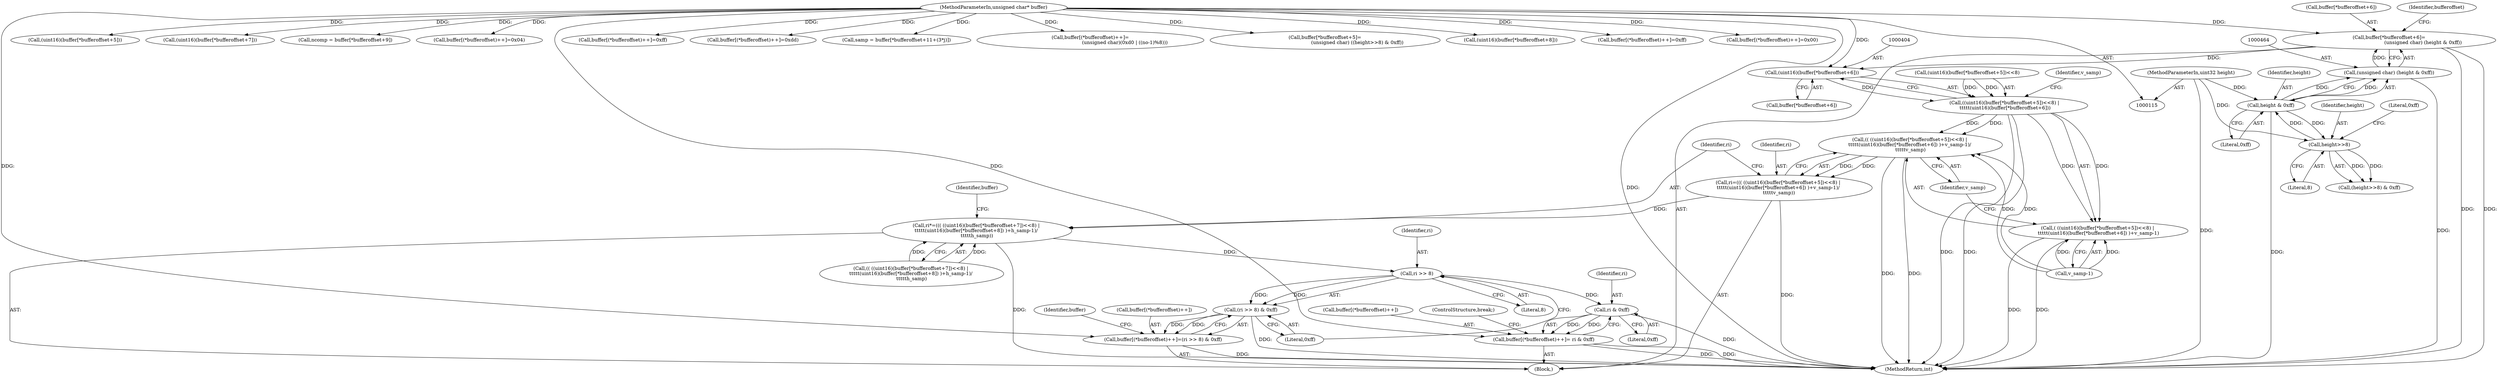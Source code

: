 digraph "0_libtiff_83a4b92815ea04969d494416eaae3d4c6b338e4a#diff-c8b4b355f9b5c06d585b23138e1c185f_3@pointer" {
"1000403" [label="(Call,(uint16)(buffer[*bufferoffset+6]))"];
"1000456" [label="(Call,buffer[*bufferoffset+6]=\n                                            (unsigned char) (height & 0xff))"];
"1000463" [label="(Call,(unsigned char) (height & 0xff))"];
"1000465" [label="(Call,height & 0xff)"];
"1000452" [label="(Call,height>>8)"];
"1000122" [label="(MethodParameterIn,uint32 height)"];
"1000118" [label="(MethodParameterIn,unsigned char* buffer)"];
"1000392" [label="(Call,((uint16)(buffer[*bufferoffset+5])<<8) | \n\t\t\t\t\t(uint16)(buffer[*bufferoffset+6]))"];
"1000390" [label="(Call,(( ((uint16)(buffer[*bufferoffset+5])<<8) | \n\t\t\t\t\t(uint16)(buffer[*bufferoffset+6]) )+v_samp-1)/ \n\t\t\t\t\tv_samp)"];
"1000388" [label="(Call,ri=((( ((uint16)(buffer[*bufferoffset+5])<<8) | \n\t\t\t\t\t(uint16)(buffer[*bufferoffset+6]) )+v_samp-1)/ \n\t\t\t\t\tv_samp))"];
"1000415" [label="(Call,ri*=((( ((uint16)(buffer[*bufferoffset+7])<<8) | \n\t\t\t\t\t(uint16)(buffer[*bufferoffset+8]) )+h_samp-1)/ \n\t\t\t\t\th_samp))"];
"1000509" [label="(Call,ri >> 8)"];
"1000508" [label="(Call,(ri >> 8) & 0xff)"];
"1000502" [label="(Call,buffer[(*bufferoffset)++]=(ri >> 8) & 0xff)"];
"1000519" [label="(Call,ri & 0xff)"];
"1000513" [label="(Call,buffer[(*bufferoffset)++]= ri & 0xff)"];
"1000391" [label="(Call,( ((uint16)(buffer[*bufferoffset+5])<<8) | \n\t\t\t\t\t(uint16)(buffer[*bufferoffset+6]) )+v_samp-1)"];
"1000456" [label="(Call,buffer[*bufferoffset+6]=\n                                            (unsigned char) (height & 0xff))"];
"1000519" [label="(Call,ri & 0xff)"];
"1000466" [label="(Identifier,height)"];
"1000453" [label="(Identifier,height)"];
"1000463" [label="(Call,(unsigned char) (height & 0xff))"];
"1000502" [label="(Call,buffer[(*bufferoffset)++]=(ri >> 8) & 0xff)"];
"1000391" [label="(Call,( ((uint16)(buffer[*bufferoffset+5])<<8) | \n\t\t\t\t\t(uint16)(buffer[*bufferoffset+6]) )+v_samp-1)"];
"1000394" [label="(Call,(uint16)(buffer[*bufferoffset+5]))"];
"1000455" [label="(Literal,0xff)"];
"1000513" [label="(Call,buffer[(*bufferoffset)++]= ri & 0xff)"];
"1000454" [label="(Literal,8)"];
"1000515" [label="(Identifier,buffer)"];
"1000405" [label="(Call,buffer[*bufferoffset+6])"];
"1000392" [label="(Call,((uint16)(buffer[*bufferoffset+5])<<8) | \n\t\t\t\t\t(uint16)(buffer[*bufferoffset+6]))"];
"1000465" [label="(Call,height & 0xff)"];
"1000421" [label="(Call,(uint16)(buffer[*bufferoffset+7]))"];
"1000509" [label="(Call,ri >> 8)"];
"1000298" [label="(Call,ncomp = buffer[*bufferoffset+9])"];
"1000451" [label="(Call,(height>>8) & 0xff)"];
"1000118" [label="(MethodParameterIn,unsigned char* buffer)"];
"1000512" [label="(Literal,0xff)"];
"1000511" [label="(Literal,8)"];
"1000520" [label="(Identifier,ri)"];
"1000514" [label="(Call,buffer[(*bufferoffset)++])"];
"1000411" [label="(Call,v_samp-1)"];
"1000260" [label="(Block,)"];
"1000495" [label="(Call,buffer[(*bufferoffset)++]=0x04)"];
"1000388" [label="(Call,ri=((( ((uint16)(buffer[*bufferoffset+5])<<8) | \n\t\t\t\t\t(uint16)(buffer[*bufferoffset+6]) )+v_samp-1)/ \n\t\t\t\t\tv_samp))"];
"1000522" [label="(ControlStructure,break;)"];
"1000457" [label="(Call,buffer[*bufferoffset+6])"];
"1000389" [label="(Identifier,ri)"];
"1000390" [label="(Call,(( ((uint16)(buffer[*bufferoffset+5])<<8) | \n\t\t\t\t\t(uint16)(buffer[*bufferoffset+6]) )+v_samp-1)/ \n\t\t\t\t\tv_samp)"];
"1000510" [label="(Identifier,ri)"];
"1000470" [label="(Identifier,bufferoffset)"];
"1000607" [label="(Call,buffer[(*bufferoffset)++]=0xff)"];
"1000417" [label="(Call,(( ((uint16)(buffer[*bufferoffset+7])<<8) | \n\t\t\t\t\t(uint16)(buffer[*bufferoffset+8]) )+h_samp-1)/ \n\t\t\t\t\th_samp)"];
"1000467" [label="(Literal,0xff)"];
"1000481" [label="(Call,buffer[(*bufferoffset)++]=0xdd)"];
"1000348" [label="(Call,samp = buffer[*bufferoffset+11+(3*j)])"];
"1000614" [label="(Call,buffer[(*bufferoffset)++]=\n                                             (unsigned char)(0xd0 | ((no-1)%8)))"];
"1000415" [label="(Call,ri*=((( ((uint16)(buffer[*bufferoffset+7])<<8) | \n\t\t\t\t\t(uint16)(buffer[*bufferoffset+8]) )+h_samp-1)/ \n\t\t\t\t\th_samp))"];
"1000442" [label="(Call,buffer[*bufferoffset+5]=\n                                          (unsigned char) ((height>>8) & 0xff))"];
"1000403" [label="(Call,(uint16)(buffer[*bufferoffset+6]))"];
"1000414" [label="(Identifier,v_samp)"];
"1000444" [label="(Identifier,buffer)"];
"1000508" [label="(Call,(ri >> 8) & 0xff)"];
"1000678" [label="(MethodReturn,int)"];
"1000393" [label="(Call,(uint16)(buffer[*bufferoffset+5])<<8)"];
"1000122" [label="(MethodParameterIn,uint32 height)"];
"1000416" [label="(Identifier,ri)"];
"1000430" [label="(Call,(uint16)(buffer[*bufferoffset+8]))"];
"1000412" [label="(Identifier,v_samp)"];
"1000474" [label="(Call,buffer[(*bufferoffset)++]=0xff)"];
"1000503" [label="(Call,buffer[(*bufferoffset)++])"];
"1000521" [label="(Literal,0xff)"];
"1000452" [label="(Call,height>>8)"];
"1000488" [label="(Call,buffer[(*bufferoffset)++]=0x00)"];
"1000403" -> "1000392"  [label="AST: "];
"1000403" -> "1000405"  [label="CFG: "];
"1000404" -> "1000403"  [label="AST: "];
"1000405" -> "1000403"  [label="AST: "];
"1000392" -> "1000403"  [label="CFG: "];
"1000403" -> "1000392"  [label="DDG: "];
"1000456" -> "1000403"  [label="DDG: "];
"1000118" -> "1000403"  [label="DDG: "];
"1000456" -> "1000260"  [label="AST: "];
"1000456" -> "1000463"  [label="CFG: "];
"1000457" -> "1000456"  [label="AST: "];
"1000463" -> "1000456"  [label="AST: "];
"1000470" -> "1000456"  [label="CFG: "];
"1000456" -> "1000678"  [label="DDG: "];
"1000456" -> "1000678"  [label="DDG: "];
"1000463" -> "1000456"  [label="DDG: "];
"1000118" -> "1000456"  [label="DDG: "];
"1000463" -> "1000465"  [label="CFG: "];
"1000464" -> "1000463"  [label="AST: "];
"1000465" -> "1000463"  [label="AST: "];
"1000463" -> "1000678"  [label="DDG: "];
"1000465" -> "1000463"  [label="DDG: "];
"1000465" -> "1000463"  [label="DDG: "];
"1000465" -> "1000467"  [label="CFG: "];
"1000466" -> "1000465"  [label="AST: "];
"1000467" -> "1000465"  [label="AST: "];
"1000465" -> "1000678"  [label="DDG: "];
"1000465" -> "1000452"  [label="DDG: "];
"1000452" -> "1000465"  [label="DDG: "];
"1000122" -> "1000465"  [label="DDG: "];
"1000452" -> "1000451"  [label="AST: "];
"1000452" -> "1000454"  [label="CFG: "];
"1000453" -> "1000452"  [label="AST: "];
"1000454" -> "1000452"  [label="AST: "];
"1000455" -> "1000452"  [label="CFG: "];
"1000452" -> "1000451"  [label="DDG: "];
"1000452" -> "1000451"  [label="DDG: "];
"1000122" -> "1000452"  [label="DDG: "];
"1000122" -> "1000115"  [label="AST: "];
"1000122" -> "1000678"  [label="DDG: "];
"1000118" -> "1000115"  [label="AST: "];
"1000118" -> "1000678"  [label="DDG: "];
"1000118" -> "1000298"  [label="DDG: "];
"1000118" -> "1000348"  [label="DDG: "];
"1000118" -> "1000394"  [label="DDG: "];
"1000118" -> "1000421"  [label="DDG: "];
"1000118" -> "1000430"  [label="DDG: "];
"1000118" -> "1000442"  [label="DDG: "];
"1000118" -> "1000474"  [label="DDG: "];
"1000118" -> "1000481"  [label="DDG: "];
"1000118" -> "1000488"  [label="DDG: "];
"1000118" -> "1000495"  [label="DDG: "];
"1000118" -> "1000502"  [label="DDG: "];
"1000118" -> "1000513"  [label="DDG: "];
"1000118" -> "1000607"  [label="DDG: "];
"1000118" -> "1000614"  [label="DDG: "];
"1000392" -> "1000391"  [label="AST: "];
"1000393" -> "1000392"  [label="AST: "];
"1000412" -> "1000392"  [label="CFG: "];
"1000392" -> "1000678"  [label="DDG: "];
"1000392" -> "1000678"  [label="DDG: "];
"1000392" -> "1000390"  [label="DDG: "];
"1000392" -> "1000390"  [label="DDG: "];
"1000392" -> "1000391"  [label="DDG: "];
"1000392" -> "1000391"  [label="DDG: "];
"1000393" -> "1000392"  [label="DDG: "];
"1000393" -> "1000392"  [label="DDG: "];
"1000390" -> "1000388"  [label="AST: "];
"1000390" -> "1000414"  [label="CFG: "];
"1000391" -> "1000390"  [label="AST: "];
"1000414" -> "1000390"  [label="AST: "];
"1000388" -> "1000390"  [label="CFG: "];
"1000390" -> "1000678"  [label="DDG: "];
"1000390" -> "1000678"  [label="DDG: "];
"1000390" -> "1000388"  [label="DDG: "];
"1000390" -> "1000388"  [label="DDG: "];
"1000411" -> "1000390"  [label="DDG: "];
"1000411" -> "1000390"  [label="DDG: "];
"1000388" -> "1000260"  [label="AST: "];
"1000389" -> "1000388"  [label="AST: "];
"1000416" -> "1000388"  [label="CFG: "];
"1000388" -> "1000678"  [label="DDG: "];
"1000388" -> "1000415"  [label="DDG: "];
"1000415" -> "1000260"  [label="AST: "];
"1000415" -> "1000417"  [label="CFG: "];
"1000416" -> "1000415"  [label="AST: "];
"1000417" -> "1000415"  [label="AST: "];
"1000444" -> "1000415"  [label="CFG: "];
"1000415" -> "1000678"  [label="DDG: "];
"1000417" -> "1000415"  [label="DDG: "];
"1000417" -> "1000415"  [label="DDG: "];
"1000415" -> "1000509"  [label="DDG: "];
"1000509" -> "1000508"  [label="AST: "];
"1000509" -> "1000511"  [label="CFG: "];
"1000510" -> "1000509"  [label="AST: "];
"1000511" -> "1000509"  [label="AST: "];
"1000512" -> "1000509"  [label="CFG: "];
"1000509" -> "1000508"  [label="DDG: "];
"1000509" -> "1000508"  [label="DDG: "];
"1000509" -> "1000519"  [label="DDG: "];
"1000508" -> "1000502"  [label="AST: "];
"1000508" -> "1000512"  [label="CFG: "];
"1000512" -> "1000508"  [label="AST: "];
"1000502" -> "1000508"  [label="CFG: "];
"1000508" -> "1000678"  [label="DDG: "];
"1000508" -> "1000502"  [label="DDG: "];
"1000508" -> "1000502"  [label="DDG: "];
"1000502" -> "1000260"  [label="AST: "];
"1000503" -> "1000502"  [label="AST: "];
"1000515" -> "1000502"  [label="CFG: "];
"1000502" -> "1000678"  [label="DDG: "];
"1000519" -> "1000513"  [label="AST: "];
"1000519" -> "1000521"  [label="CFG: "];
"1000520" -> "1000519"  [label="AST: "];
"1000521" -> "1000519"  [label="AST: "];
"1000513" -> "1000519"  [label="CFG: "];
"1000519" -> "1000678"  [label="DDG: "];
"1000519" -> "1000513"  [label="DDG: "];
"1000519" -> "1000513"  [label="DDG: "];
"1000513" -> "1000260"  [label="AST: "];
"1000514" -> "1000513"  [label="AST: "];
"1000522" -> "1000513"  [label="CFG: "];
"1000513" -> "1000678"  [label="DDG: "];
"1000513" -> "1000678"  [label="DDG: "];
"1000391" -> "1000411"  [label="CFG: "];
"1000411" -> "1000391"  [label="AST: "];
"1000414" -> "1000391"  [label="CFG: "];
"1000391" -> "1000678"  [label="DDG: "];
"1000391" -> "1000678"  [label="DDG: "];
"1000411" -> "1000391"  [label="DDG: "];
"1000411" -> "1000391"  [label="DDG: "];
}
